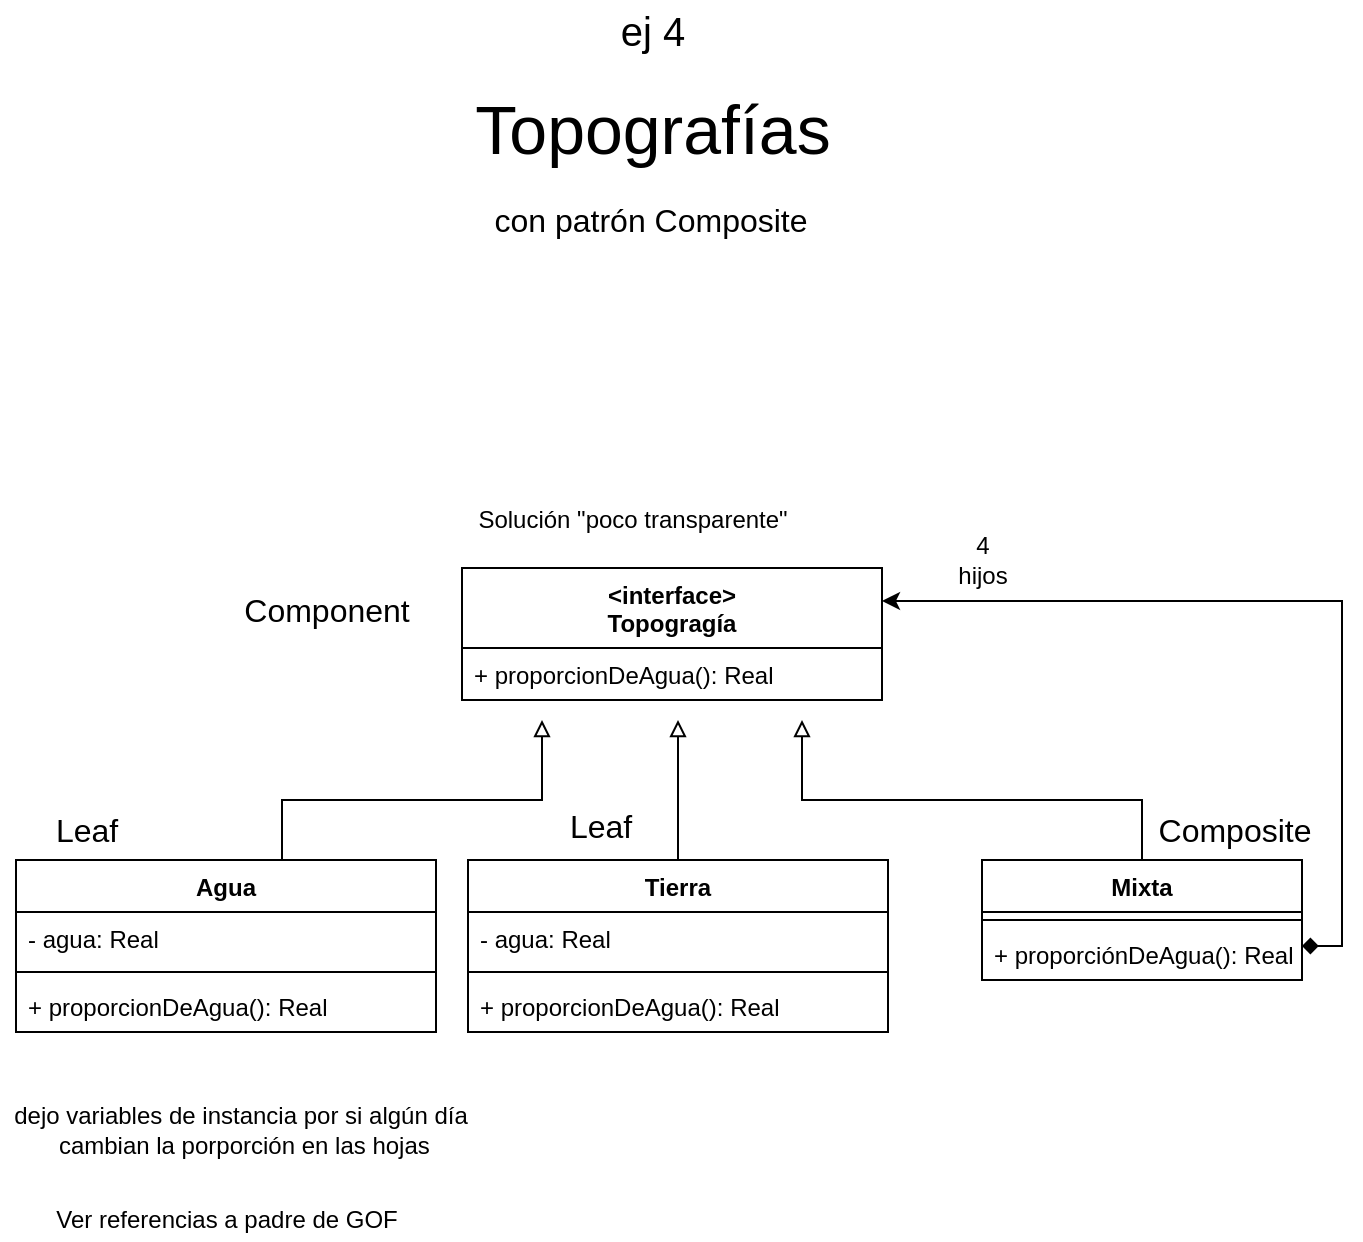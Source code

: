 <mxfile version="19.0.2" type="device"><diagram id="4gkQx4wsL6jdppwWXuUL" name="Página-1"><mxGraphModel dx="1185" dy="728" grid="1" gridSize="10" guides="1" tooltips="1" connect="1" arrows="1" fold="1" page="1" pageScale="1" pageWidth="827" pageHeight="1169" math="0" shadow="0"><root><mxCell id="0"/><mxCell id="1" parent="0"/><mxCell id="_r0YM_Wdyvk_4LNlgaC8-1" value="Solución &quot;poco transparente&quot;" style="text;html=1;align=center;verticalAlign=middle;resizable=0;points=[];autosize=1;strokeColor=none;fillColor=none;" vertex="1" parent="1"><mxGeometry x="320" y="340" width="170" height="20" as="geometry"/></mxCell><mxCell id="_r0YM_Wdyvk_4LNlgaC8-2" value="&lt;interface&gt;&#10;Topogragía" style="swimlane;fontStyle=1;align=center;verticalAlign=top;childLayout=stackLayout;horizontal=1;startSize=40;horizontalStack=0;resizeParent=1;resizeParentMax=0;resizeLast=0;collapsible=1;marginBottom=0;" vertex="1" parent="1"><mxGeometry x="320" y="374" width="210" height="66" as="geometry"/></mxCell><mxCell id="_r0YM_Wdyvk_4LNlgaC8-5" value="+ proporcionDeAgua(): Real" style="text;strokeColor=none;fillColor=none;align=left;verticalAlign=top;spacingLeft=4;spacingRight=4;overflow=hidden;rotatable=0;points=[[0,0.5],[1,0.5]];portConstraint=eastwest;" vertex="1" parent="_r0YM_Wdyvk_4LNlgaC8-2"><mxGeometry y="40" width="210" height="26" as="geometry"/></mxCell><mxCell id="_r0YM_Wdyvk_4LNlgaC8-25" style="edgeStyle=orthogonalEdgeStyle;rounded=0;orthogonalLoop=1;jettySize=auto;html=1;endArrow=block;endFill=0;" edge="1" parent="1" source="_r0YM_Wdyvk_4LNlgaC8-6"><mxGeometry relative="1" as="geometry"><mxPoint x="360" y="450" as="targetPoint"/><Array as="points"><mxPoint x="230" y="490"/><mxPoint x="360" y="490"/></Array></mxGeometry></mxCell><mxCell id="_r0YM_Wdyvk_4LNlgaC8-6" value="Agua" style="swimlane;fontStyle=1;align=center;verticalAlign=top;childLayout=stackLayout;horizontal=1;startSize=26;horizontalStack=0;resizeParent=1;resizeParentMax=0;resizeLast=0;collapsible=1;marginBottom=0;" vertex="1" parent="1"><mxGeometry x="97" y="520" width="210" height="86" as="geometry"/></mxCell><mxCell id="_r0YM_Wdyvk_4LNlgaC8-7" value="- agua: Real " style="text;strokeColor=none;fillColor=none;align=left;verticalAlign=top;spacingLeft=4;spacingRight=4;overflow=hidden;rotatable=0;points=[[0,0.5],[1,0.5]];portConstraint=eastwest;" vertex="1" parent="_r0YM_Wdyvk_4LNlgaC8-6"><mxGeometry y="26" width="210" height="26" as="geometry"/></mxCell><mxCell id="_r0YM_Wdyvk_4LNlgaC8-8" value="" style="line;strokeWidth=1;fillColor=none;align=left;verticalAlign=middle;spacingTop=-1;spacingLeft=3;spacingRight=3;rotatable=0;labelPosition=right;points=[];portConstraint=eastwest;" vertex="1" parent="_r0YM_Wdyvk_4LNlgaC8-6"><mxGeometry y="52" width="210" height="8" as="geometry"/></mxCell><mxCell id="_r0YM_Wdyvk_4LNlgaC8-9" value="+ proporcionDeAgua(): Real" style="text;strokeColor=none;fillColor=none;align=left;verticalAlign=top;spacingLeft=4;spacingRight=4;overflow=hidden;rotatable=0;points=[[0,0.5],[1,0.5]];portConstraint=eastwest;" vertex="1" parent="_r0YM_Wdyvk_4LNlgaC8-6"><mxGeometry y="60" width="210" height="26" as="geometry"/></mxCell><mxCell id="_r0YM_Wdyvk_4LNlgaC8-27" style="edgeStyle=orthogonalEdgeStyle;rounded=0;orthogonalLoop=1;jettySize=auto;html=1;endArrow=block;endFill=0;" edge="1" parent="1" source="_r0YM_Wdyvk_4LNlgaC8-14"><mxGeometry relative="1" as="geometry"><mxPoint x="490.0" y="450" as="targetPoint"/><Array as="points"><mxPoint x="660" y="490"/><mxPoint x="490" y="490"/></Array></mxGeometry></mxCell><mxCell id="_r0YM_Wdyvk_4LNlgaC8-28" style="edgeStyle=orthogonalEdgeStyle;rounded=0;orthogonalLoop=1;jettySize=auto;html=1;entryX=1;entryY=0.25;entryDx=0;entryDy=0;startArrow=diamond;startFill=1;" edge="1" parent="1" source="_r0YM_Wdyvk_4LNlgaC8-14" target="_r0YM_Wdyvk_4LNlgaC8-2"><mxGeometry relative="1" as="geometry"><Array as="points"><mxPoint x="760" y="563"/><mxPoint x="760" y="391"/></Array></mxGeometry></mxCell><mxCell id="_r0YM_Wdyvk_4LNlgaC8-14" value="Mixta" style="swimlane;fontStyle=1;align=center;verticalAlign=top;childLayout=stackLayout;horizontal=1;startSize=26;horizontalStack=0;resizeParent=1;resizeParentMax=0;resizeLast=0;collapsible=1;marginBottom=0;" vertex="1" parent="1"><mxGeometry x="580" y="520" width="160" height="60" as="geometry"/></mxCell><mxCell id="_r0YM_Wdyvk_4LNlgaC8-16" value="" style="line;strokeWidth=1;fillColor=none;align=left;verticalAlign=middle;spacingTop=-1;spacingLeft=3;spacingRight=3;rotatable=0;labelPosition=right;points=[];portConstraint=eastwest;" vertex="1" parent="_r0YM_Wdyvk_4LNlgaC8-14"><mxGeometry y="26" width="160" height="8" as="geometry"/></mxCell><mxCell id="_r0YM_Wdyvk_4LNlgaC8-17" value="+ proporciónDeAgua(): Real" style="text;strokeColor=none;fillColor=none;align=left;verticalAlign=top;spacingLeft=4;spacingRight=4;overflow=hidden;rotatable=0;points=[[0,0.5],[1,0.5]];portConstraint=eastwest;" vertex="1" parent="_r0YM_Wdyvk_4LNlgaC8-14"><mxGeometry y="34" width="160" height="26" as="geometry"/></mxCell><mxCell id="_r0YM_Wdyvk_4LNlgaC8-19" value="dejo variables de instancia por si algún día&lt;br&gt;&amp;nbsp;cambian la porporción en las hojas" style="text;html=1;align=center;verticalAlign=middle;resizable=0;points=[];autosize=1;strokeColor=none;fillColor=none;" vertex="1" parent="1"><mxGeometry x="89" y="640" width="240" height="30" as="geometry"/></mxCell><mxCell id="_r0YM_Wdyvk_4LNlgaC8-26" style="edgeStyle=orthogonalEdgeStyle;rounded=0;orthogonalLoop=1;jettySize=auto;html=1;endArrow=block;endFill=0;" edge="1" parent="1" source="_r0YM_Wdyvk_4LNlgaC8-20"><mxGeometry relative="1" as="geometry"><mxPoint x="428" y="450" as="targetPoint"/></mxGeometry></mxCell><mxCell id="_r0YM_Wdyvk_4LNlgaC8-20" value="Tierra" style="swimlane;fontStyle=1;align=center;verticalAlign=top;childLayout=stackLayout;horizontal=1;startSize=26;horizontalStack=0;resizeParent=1;resizeParentMax=0;resizeLast=0;collapsible=1;marginBottom=0;" vertex="1" parent="1"><mxGeometry x="323" y="520" width="210" height="86" as="geometry"/></mxCell><mxCell id="_r0YM_Wdyvk_4LNlgaC8-21" value="- agua: Real" style="text;strokeColor=none;fillColor=none;align=left;verticalAlign=top;spacingLeft=4;spacingRight=4;overflow=hidden;rotatable=0;points=[[0,0.5],[1,0.5]];portConstraint=eastwest;" vertex="1" parent="_r0YM_Wdyvk_4LNlgaC8-20"><mxGeometry y="26" width="210" height="26" as="geometry"/></mxCell><mxCell id="_r0YM_Wdyvk_4LNlgaC8-22" value="" style="line;strokeWidth=1;fillColor=none;align=left;verticalAlign=middle;spacingTop=-1;spacingLeft=3;spacingRight=3;rotatable=0;labelPosition=right;points=[];portConstraint=eastwest;" vertex="1" parent="_r0YM_Wdyvk_4LNlgaC8-20"><mxGeometry y="52" width="210" height="8" as="geometry"/></mxCell><mxCell id="_r0YM_Wdyvk_4LNlgaC8-23" value="+ proporcionDeAgua(): Real" style="text;strokeColor=none;fillColor=none;align=left;verticalAlign=top;spacingLeft=4;spacingRight=4;overflow=hidden;rotatable=0;points=[[0,0.5],[1,0.5]];portConstraint=eastwest;" vertex="1" parent="_r0YM_Wdyvk_4LNlgaC8-20"><mxGeometry y="60" width="210" height="26" as="geometry"/></mxCell><mxCell id="_r0YM_Wdyvk_4LNlgaC8-29" value="4&lt;br&gt;hijos" style="text;html=1;align=center;verticalAlign=middle;resizable=0;points=[];autosize=1;strokeColor=none;fillColor=none;" vertex="1" parent="1"><mxGeometry x="560" y="355" width="40" height="30" as="geometry"/></mxCell><mxCell id="_r0YM_Wdyvk_4LNlgaC8-30" value="Ver referencias a padre de GOF" style="text;html=1;align=center;verticalAlign=middle;resizable=0;points=[];autosize=1;strokeColor=none;fillColor=none;" vertex="1" parent="1"><mxGeometry x="107" y="690" width="190" height="20" as="geometry"/></mxCell><mxCell id="_r0YM_Wdyvk_4LNlgaC8-31" value="ej 4" style="text;html=1;align=center;verticalAlign=middle;resizable=0;points=[];autosize=1;strokeColor=none;fillColor=none;strokeWidth=0;fontSize=20;" vertex="1" parent="1"><mxGeometry x="390" y="90" width="50" height="30" as="geometry"/></mxCell><mxCell id="_r0YM_Wdyvk_4LNlgaC8-32" value="Topografías" style="text;html=1;align=center;verticalAlign=middle;resizable=0;points=[];autosize=1;strokeColor=none;fillColor=none;strokeWidth=0;fontSize=34;" vertex="1" parent="1"><mxGeometry x="320" y="130" width="190" height="50" as="geometry"/></mxCell><mxCell id="_r0YM_Wdyvk_4LNlgaC8-33" value="con patrón Composite" style="text;html=1;align=center;verticalAlign=middle;resizable=0;points=[];autosize=1;strokeColor=none;fillColor=none;strokeWidth=0;fontSize=16;" vertex="1" parent="1"><mxGeometry x="329" y="190" width="170" height="20" as="geometry"/></mxCell><mxCell id="_r0YM_Wdyvk_4LNlgaC8-34" value="Component" style="text;html=1;align=center;verticalAlign=middle;resizable=0;points=[];autosize=1;strokeColor=none;fillColor=none;fontSize=16;" vertex="1" parent="1"><mxGeometry x="202" y="385" width="100" height="20" as="geometry"/></mxCell><mxCell id="_r0YM_Wdyvk_4LNlgaC8-35" value="Composite" style="text;html=1;align=center;verticalAlign=middle;resizable=0;points=[];autosize=1;strokeColor=none;fillColor=none;fontSize=16;" vertex="1" parent="1"><mxGeometry x="661" y="495" width="90" height="20" as="geometry"/></mxCell><mxCell id="_r0YM_Wdyvk_4LNlgaC8-36" value="Leaf" style="text;html=1;align=center;verticalAlign=middle;resizable=0;points=[];autosize=1;strokeColor=none;fillColor=none;fontSize=16;" vertex="1" parent="1"><mxGeometry x="107" y="495" width="50" height="20" as="geometry"/></mxCell><mxCell id="_r0YM_Wdyvk_4LNlgaC8-37" value="Leaf" style="text;html=1;align=center;verticalAlign=middle;resizable=0;points=[];autosize=1;strokeColor=none;fillColor=none;fontSize=16;" vertex="1" parent="1"><mxGeometry x="364" y="493" width="50" height="20" as="geometry"/></mxCell></root></mxGraphModel></diagram></mxfile>